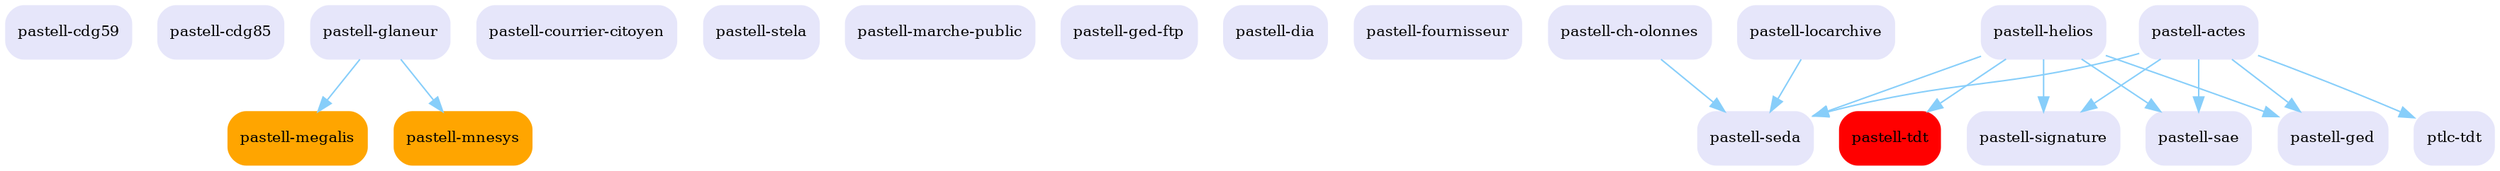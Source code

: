 digraph G {
edge [color=lightskyblue,arrowsize=1];
node [color=lavender,fontsize = "10",shape=box,style="rounded,filled"];
pastell_cdg59[label="pastell-cdg59"];
pastell_cdg85[label="pastell-cdg85"];
pastell_megalis[label="pastell-megalis"];
pastell_courrier_citoyen[label="pastell-courrier-citoyen"];
pastell_stela[label="pastell-stela"];
pastell_marche_public[label="pastell-marche-public"];
pastell_glaneur[label="pastell-glaneur"];
pastell_glaneur->pastell_megalis;
pastell_megalis[label="pastell-megalis", color = orange];
pastell_glaneur->pastell_mnesys;
pastell_mnesys[label="pastell-mnesys", color = orange];
pastell_mnesys[label="pastell-mnesys"];
pastell_ged_ftp[label="pastell-ged-ftp"];
pastell_dia[label="pastell-dia"];
pastell_fournisseur[label="pastell-fournisseur"];
pastell_ch_olonnes[label="pastell-ch-olonnes"];
pastell_ch_olonnes->pastell_seda;
pastell_seda[label="pastell-seda"];
pastell_locarchive[label="pastell-locarchive"];
pastell_locarchive->pastell_seda;
pastell_seda[label="pastell-seda"];
pastell_helios[label="pastell-helios"];
pastell_helios->pastell_seda;
pastell_seda[label="pastell-seda"];
pastell_helios->pastell_tdt;
pastell_tdt[label="pastell-tdt", color = red];
pastell_helios->pastell_signature;
pastell_signature[label="pastell-signature"];
pastell_helios->pastell_sae;
pastell_sae[label="pastell-sae"];
pastell_helios->pastell_ged;
pastell_ged[label="pastell-ged"];
pastell_actes[label="pastell-actes"];
pastell_actes->pastell_seda;
pastell_seda[label="pastell-seda"];
pastell_actes->ptlc_tdt;
ptlc_tdt[label="ptlc-tdt"];
pastell_actes->pastell_signature;
pastell_signature[label="pastell-signature"];
pastell_actes->pastell_sae;
pastell_sae[label="pastell-sae"];
pastell_actes->pastell_ged;
pastell_ged[label="pastell-ged"];
ptlc_tdt[label="ptlc-tdt"];
pastell_seda[label="pastell-seda"];
pastell_sae[label="pastell-sae"];
pastell_signature[label="pastell-signature"];
pastell_ged[label="pastell-ged"];
}